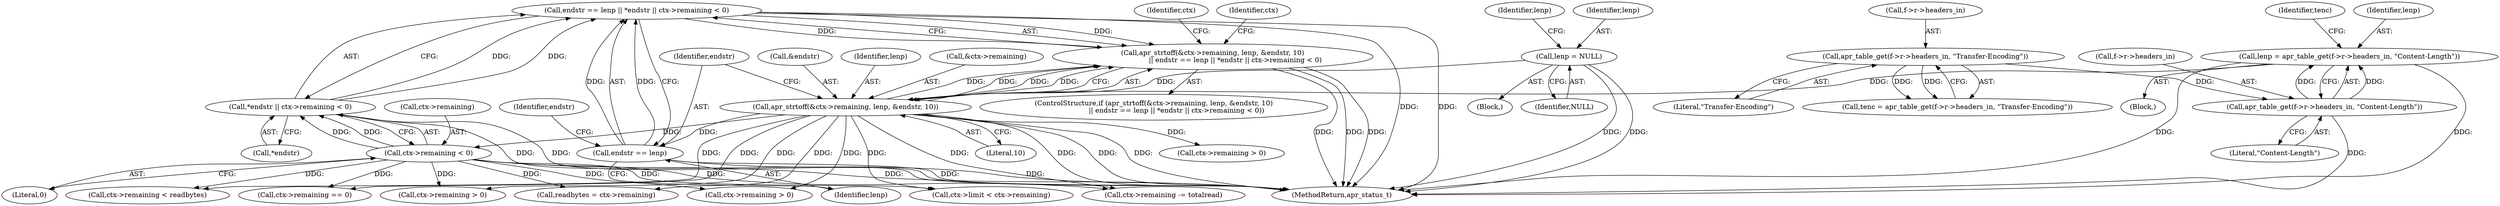 digraph "0_httpd_e427c41257957b57036d5a549b260b6185d1dd73@API" {
"1000306" [label="(Call,endstr == lenp || *endstr || ctx->remaining < 0)"];
"1000307" [label="(Call,endstr == lenp)"];
"1000297" [label="(Call,apr_strtoff(&ctx->remaining, lenp, &endstr, 10))"];
"1000283" [label="(Call,lenp = NULL)"];
"1000233" [label="(Call,lenp = apr_table_get(f->r->headers_in, \"Content-Length\"))"];
"1000235" [label="(Call,apr_table_get(f->r->headers_in, \"Content-Length\"))"];
"1000226" [label="(Call,apr_table_get(f->r->headers_in, \"Transfer-Encoding\"))"];
"1000310" [label="(Call,*endstr || ctx->remaining < 0)"];
"1000313" [label="(Call,ctx->remaining < 0)"];
"1000296" [label="(Call,apr_strtoff(&ctx->remaining, lenp, &endstr, 10)\n                     || endstr == lenp || *endstr || ctx->remaining < 0)"];
"1000312" [label="(Identifier,endstr)"];
"1000234" [label="(Identifier,lenp)"];
"1000227" [label="(Call,f->r->headers_in)"];
"1000283" [label="(Call,lenp = NULL)"];
"1000307" [label="(Call,endstr == lenp)"];
"1000308" [label="(Identifier,endstr)"];
"1000305" [label="(Literal,10)"];
"1000303" [label="(Call,&endstr)"];
"1000693" [label="(Call,readbytes = ctx->remaining)"];
"1000741" [label="(Call,ctx->remaining > 0)"];
"1000287" [label="(Identifier,lenp)"];
"1000295" [label="(ControlStructure,if (apr_strtoff(&ctx->remaining, lenp, &endstr, 10)\n                     || endstr == lenp || *endstr || ctx->remaining < 0))"];
"1000687" [label="(Call,ctx->remaining < readbytes)"];
"1000306" [label="(Call,endstr == lenp || *endstr || ctx->remaining < 0)"];
"1000317" [label="(Literal,0)"];
"1000329" [label="(Identifier,ctx)"];
"1000224" [label="(Call,tenc = apr_table_get(f->r->headers_in, \"Transfer-Encoding\"))"];
"1000233" [label="(Call,lenp = apr_table_get(f->r->headers_in, \"Content-Length\"))"];
"1000302" [label="(Identifier,lenp)"];
"1000241" [label="(Literal,\"Content-Length\")"];
"1000232" [label="(Literal,\"Transfer-Encoding\")"];
"1000178" [label="(Block,)"];
"1000821" [label="(Call,ctx->remaining == 0)"];
"1000243" [label="(Identifier,tenc)"];
"1000311" [label="(Call,*endstr)"];
"1000296" [label="(Call,apr_strtoff(&ctx->remaining, lenp, &endstr, 10)\n                     || endstr == lenp || *endstr || ctx->remaining < 0)"];
"1000388" [label="(Call,ctx->remaining > 0)"];
"1000284" [label="(Identifier,lenp)"];
"1000313" [label="(Call,ctx->remaining < 0)"];
"1000310" [label="(Call,*endstr || ctx->remaining < 0)"];
"1000297" [label="(Call,apr_strtoff(&ctx->remaining, lenp, &endstr, 10))"];
"1000331" [label="(Call,ctx->limit < ctx->remaining)"];
"1000772" [label="(Call,ctx->remaining -= totalread)"];
"1000298" [label="(Call,&ctx->remaining)"];
"1000778" [label="(Call,ctx->remaining > 0)"];
"1000226" [label="(Call,apr_table_get(f->r->headers_in, \"Transfer-Encoding\"))"];
"1000314" [label="(Call,ctx->remaining)"];
"1000321" [label="(Identifier,ctx)"];
"1000236" [label="(Call,f->r->headers_in)"];
"1000244" [label="(Block,)"];
"1000908" [label="(MethodReturn,apr_status_t)"];
"1000285" [label="(Identifier,NULL)"];
"1000235" [label="(Call,apr_table_get(f->r->headers_in, \"Content-Length\"))"];
"1000309" [label="(Identifier,lenp)"];
"1000306" -> "1000296"  [label="AST: "];
"1000306" -> "1000307"  [label="CFG: "];
"1000306" -> "1000310"  [label="CFG: "];
"1000307" -> "1000306"  [label="AST: "];
"1000310" -> "1000306"  [label="AST: "];
"1000296" -> "1000306"  [label="CFG: "];
"1000306" -> "1000908"  [label="DDG: "];
"1000306" -> "1000908"  [label="DDG: "];
"1000306" -> "1000296"  [label="DDG: "];
"1000306" -> "1000296"  [label="DDG: "];
"1000307" -> "1000306"  [label="DDG: "];
"1000307" -> "1000306"  [label="DDG: "];
"1000310" -> "1000306"  [label="DDG: "];
"1000310" -> "1000306"  [label="DDG: "];
"1000307" -> "1000309"  [label="CFG: "];
"1000308" -> "1000307"  [label="AST: "];
"1000309" -> "1000307"  [label="AST: "];
"1000312" -> "1000307"  [label="CFG: "];
"1000307" -> "1000908"  [label="DDG: "];
"1000307" -> "1000908"  [label="DDG: "];
"1000297" -> "1000307"  [label="DDG: "];
"1000297" -> "1000296"  [label="AST: "];
"1000297" -> "1000305"  [label="CFG: "];
"1000298" -> "1000297"  [label="AST: "];
"1000302" -> "1000297"  [label="AST: "];
"1000303" -> "1000297"  [label="AST: "];
"1000305" -> "1000297"  [label="AST: "];
"1000308" -> "1000297"  [label="CFG: "];
"1000296" -> "1000297"  [label="CFG: "];
"1000297" -> "1000908"  [label="DDG: "];
"1000297" -> "1000908"  [label="DDG: "];
"1000297" -> "1000908"  [label="DDG: "];
"1000297" -> "1000296"  [label="DDG: "];
"1000297" -> "1000296"  [label="DDG: "];
"1000297" -> "1000296"  [label="DDG: "];
"1000297" -> "1000296"  [label="DDG: "];
"1000283" -> "1000297"  [label="DDG: "];
"1000233" -> "1000297"  [label="DDG: "];
"1000297" -> "1000313"  [label="DDG: "];
"1000297" -> "1000331"  [label="DDG: "];
"1000297" -> "1000388"  [label="DDG: "];
"1000297" -> "1000687"  [label="DDG: "];
"1000297" -> "1000693"  [label="DDG: "];
"1000297" -> "1000741"  [label="DDG: "];
"1000297" -> "1000772"  [label="DDG: "];
"1000297" -> "1000778"  [label="DDG: "];
"1000297" -> "1000821"  [label="DDG: "];
"1000283" -> "1000244"  [label="AST: "];
"1000283" -> "1000285"  [label="CFG: "];
"1000284" -> "1000283"  [label="AST: "];
"1000285" -> "1000283"  [label="AST: "];
"1000287" -> "1000283"  [label="CFG: "];
"1000283" -> "1000908"  [label="DDG: "];
"1000283" -> "1000908"  [label="DDG: "];
"1000233" -> "1000178"  [label="AST: "];
"1000233" -> "1000235"  [label="CFG: "];
"1000234" -> "1000233"  [label="AST: "];
"1000235" -> "1000233"  [label="AST: "];
"1000243" -> "1000233"  [label="CFG: "];
"1000233" -> "1000908"  [label="DDG: "];
"1000233" -> "1000908"  [label="DDG: "];
"1000235" -> "1000233"  [label="DDG: "];
"1000235" -> "1000233"  [label="DDG: "];
"1000235" -> "1000241"  [label="CFG: "];
"1000236" -> "1000235"  [label="AST: "];
"1000241" -> "1000235"  [label="AST: "];
"1000235" -> "1000908"  [label="DDG: "];
"1000226" -> "1000235"  [label="DDG: "];
"1000226" -> "1000224"  [label="AST: "];
"1000226" -> "1000232"  [label="CFG: "];
"1000227" -> "1000226"  [label="AST: "];
"1000232" -> "1000226"  [label="AST: "];
"1000224" -> "1000226"  [label="CFG: "];
"1000226" -> "1000224"  [label="DDG: "];
"1000226" -> "1000224"  [label="DDG: "];
"1000310" -> "1000311"  [label="CFG: "];
"1000310" -> "1000313"  [label="CFG: "];
"1000311" -> "1000310"  [label="AST: "];
"1000313" -> "1000310"  [label="AST: "];
"1000310" -> "1000908"  [label="DDG: "];
"1000310" -> "1000908"  [label="DDG: "];
"1000313" -> "1000310"  [label="DDG: "];
"1000313" -> "1000310"  [label="DDG: "];
"1000313" -> "1000317"  [label="CFG: "];
"1000314" -> "1000313"  [label="AST: "];
"1000317" -> "1000313"  [label="AST: "];
"1000313" -> "1000908"  [label="DDG: "];
"1000313" -> "1000331"  [label="DDG: "];
"1000313" -> "1000388"  [label="DDG: "];
"1000313" -> "1000687"  [label="DDG: "];
"1000313" -> "1000693"  [label="DDG: "];
"1000313" -> "1000741"  [label="DDG: "];
"1000313" -> "1000772"  [label="DDG: "];
"1000313" -> "1000821"  [label="DDG: "];
"1000296" -> "1000295"  [label="AST: "];
"1000321" -> "1000296"  [label="CFG: "];
"1000329" -> "1000296"  [label="CFG: "];
"1000296" -> "1000908"  [label="DDG: "];
"1000296" -> "1000908"  [label="DDG: "];
"1000296" -> "1000908"  [label="DDG: "];
}

